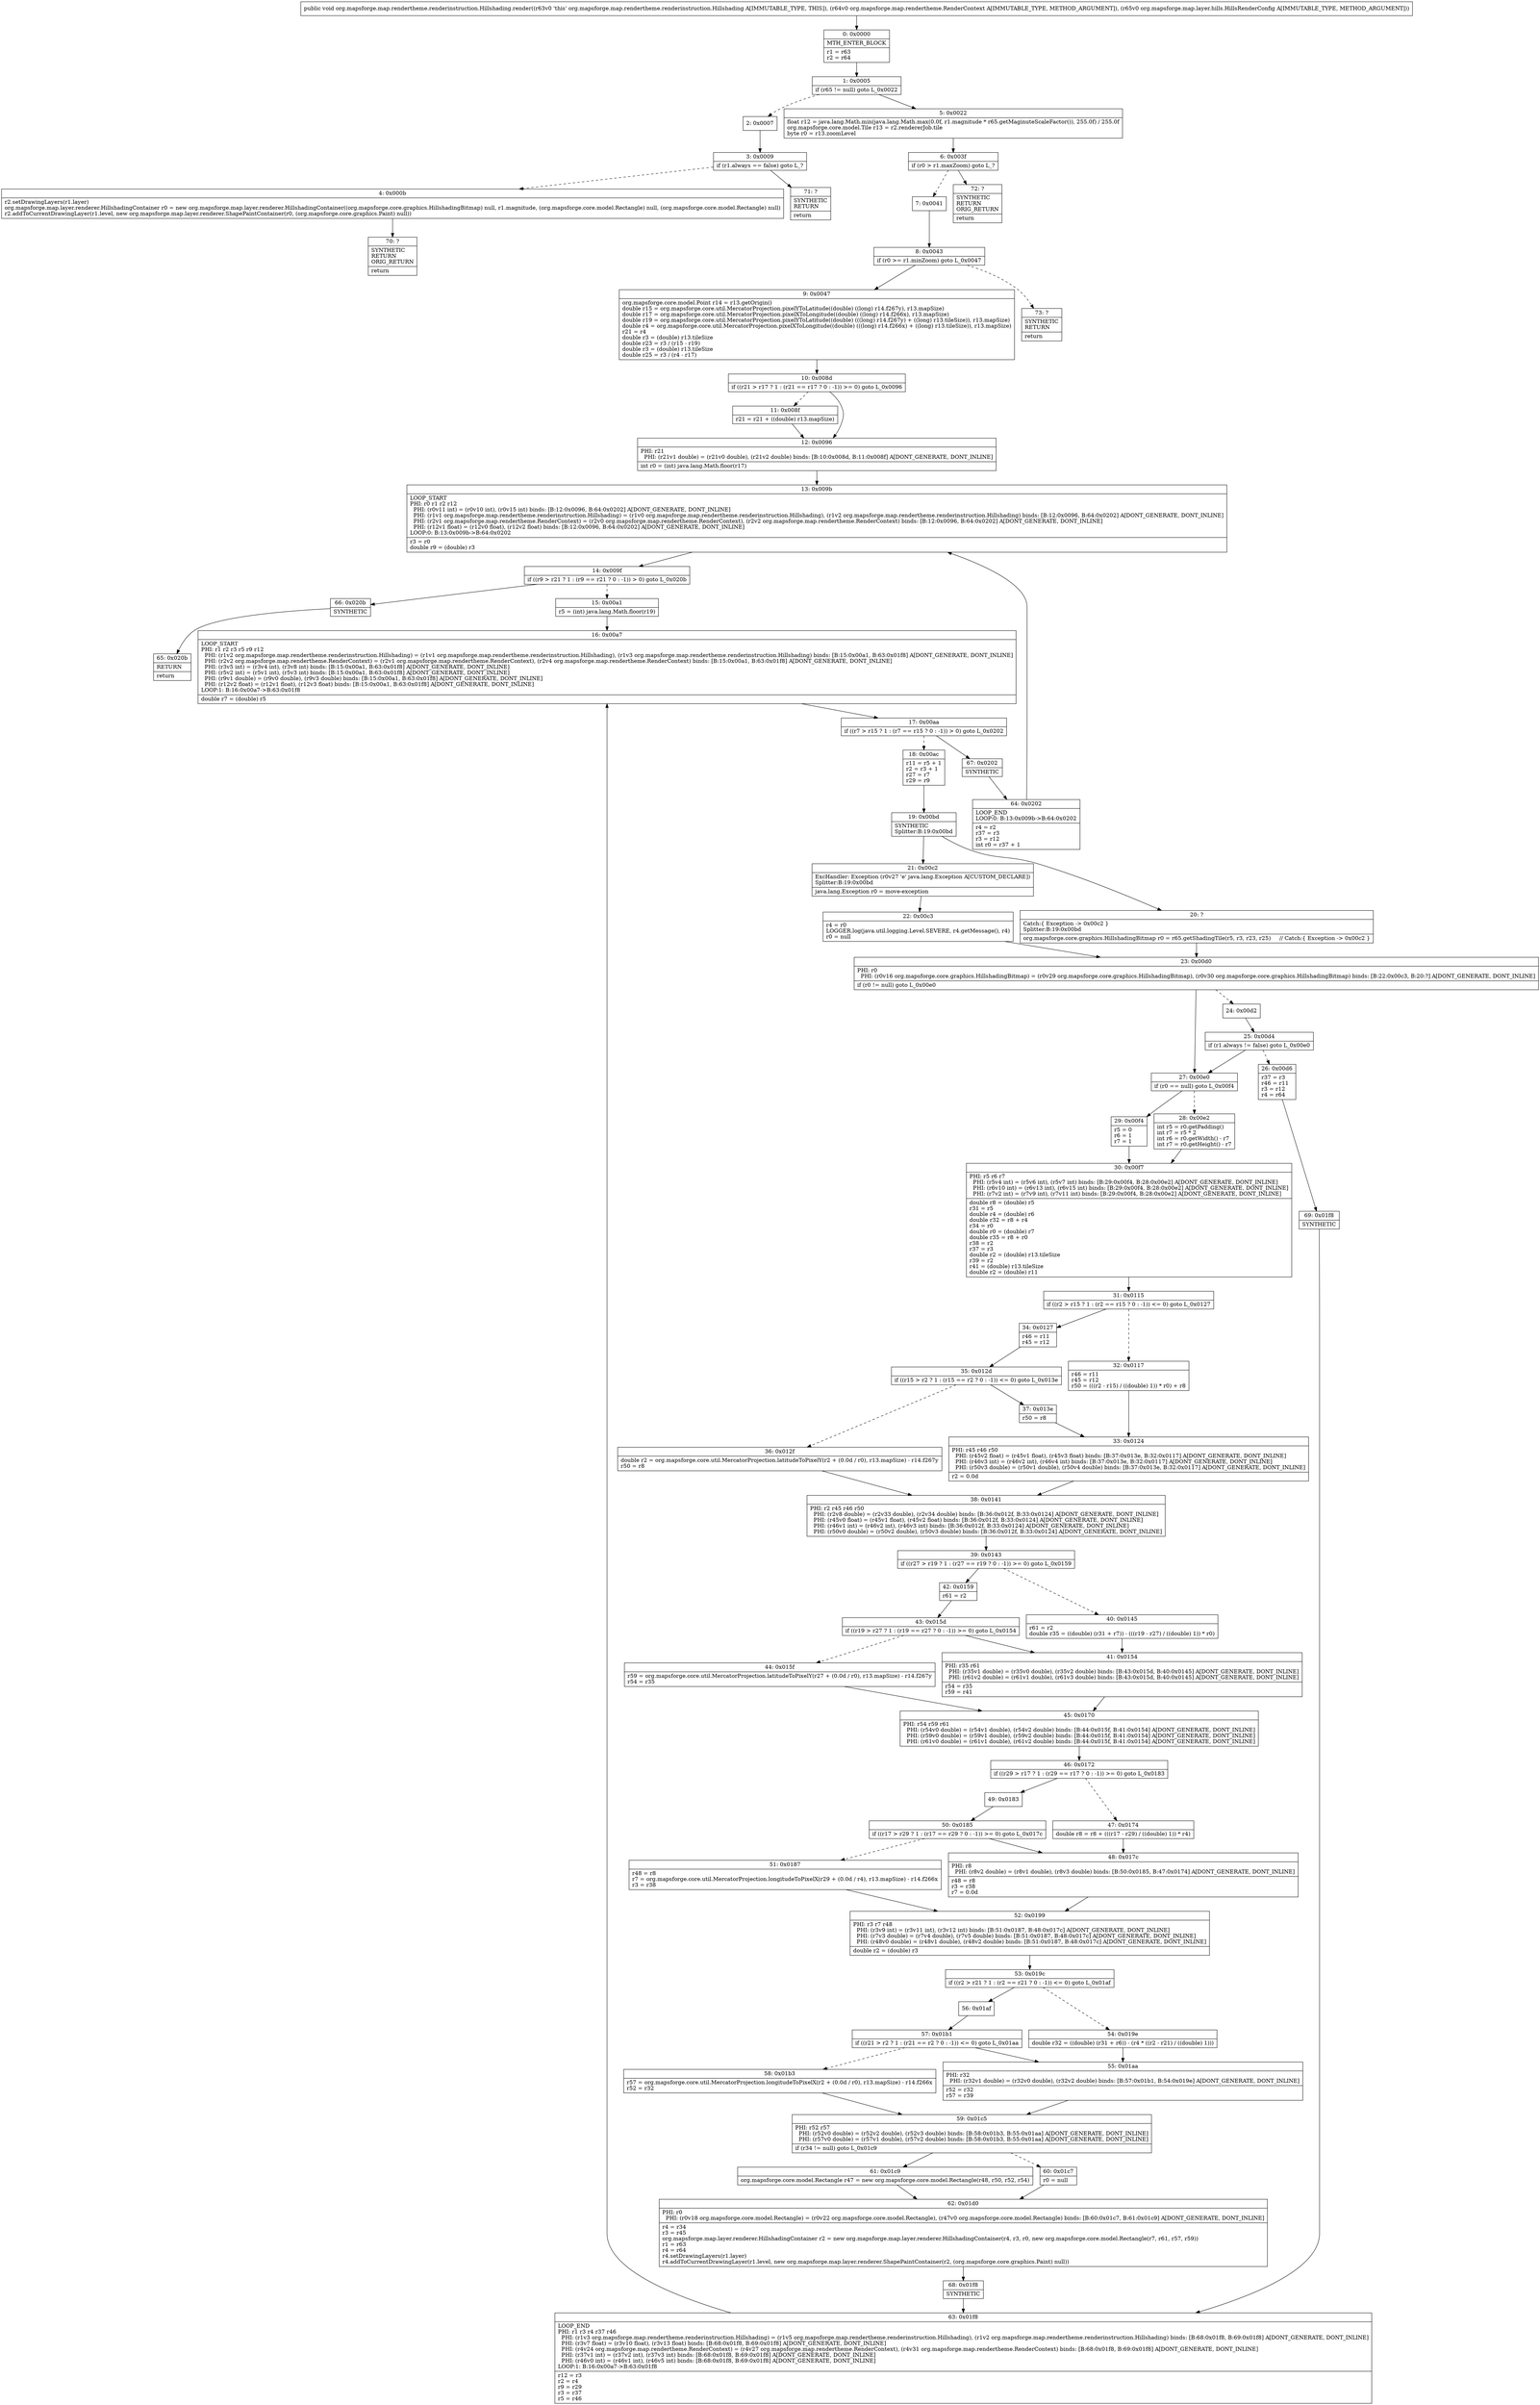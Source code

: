 digraph "CFG fororg.mapsforge.map.rendertheme.renderinstruction.Hillshading.render(Lorg\/mapsforge\/map\/rendertheme\/RenderContext;Lorg\/mapsforge\/map\/layer\/hills\/HillsRenderConfig;)V" {
Node_0 [shape=record,label="{0\:\ 0x0000|MTH_ENTER_BLOCK\l|r1 = r63\lr2 = r64\l}"];
Node_1 [shape=record,label="{1\:\ 0x0005|if (r65 != null) goto L_0x0022\l}"];
Node_2 [shape=record,label="{2\:\ 0x0007}"];
Node_3 [shape=record,label="{3\:\ 0x0009|if (r1.always == false) goto L_?\l}"];
Node_4 [shape=record,label="{4\:\ 0x000b|r2.setDrawingLayers(r1.layer)\lorg.mapsforge.map.layer.renderer.HillshadingContainer r0 = new org.mapsforge.map.layer.renderer.HillshadingContainer((org.mapsforge.core.graphics.HillshadingBitmap) null, r1.magnitude, (org.mapsforge.core.model.Rectangle) null, (org.mapsforge.core.model.Rectangle) null)\lr2.addToCurrentDrawingLayer(r1.level, new org.mapsforge.map.layer.renderer.ShapePaintContainer(r0, (org.mapsforge.core.graphics.Paint) null))\l}"];
Node_5 [shape=record,label="{5\:\ 0x0022|float r12 = java.lang.Math.min(java.lang.Math.max(0.0f, r1.magnitude * r65.getMaginuteScaleFactor()), 255.0f) \/ 255.0f\lorg.mapsforge.core.model.Tile r13 = r2.rendererJob.tile\lbyte r0 = r13.zoomLevel\l}"];
Node_6 [shape=record,label="{6\:\ 0x003f|if (r0 \> r1.maxZoom) goto L_?\l}"];
Node_7 [shape=record,label="{7\:\ 0x0041}"];
Node_8 [shape=record,label="{8\:\ 0x0043|if (r0 \>= r1.minZoom) goto L_0x0047\l}"];
Node_9 [shape=record,label="{9\:\ 0x0047|org.mapsforge.core.model.Point r14 = r13.getOrigin()\ldouble r15 = org.mapsforge.core.util.MercatorProjection.pixelYToLatitude((double) ((long) r14.f267y), r13.mapSize)\ldouble r17 = org.mapsforge.core.util.MercatorProjection.pixelXToLongitude((double) ((long) r14.f266x), r13.mapSize)\ldouble r19 = org.mapsforge.core.util.MercatorProjection.pixelYToLatitude((double) (((long) r14.f267y) + ((long) r13.tileSize)), r13.mapSize)\ldouble r4 = org.mapsforge.core.util.MercatorProjection.pixelXToLongitude((double) (((long) r14.f266x) + ((long) r13.tileSize)), r13.mapSize)\lr21 = r4\ldouble r3 = (double) r13.tileSize\ldouble r23 = r3 \/ (r15 \- r19)\ldouble r3 = (double) r13.tileSize\ldouble r25 = r3 \/ (r4 \- r17)\l}"];
Node_10 [shape=record,label="{10\:\ 0x008d|if ((r21 \> r17 ? 1 : (r21 == r17 ? 0 : \-1)) \>= 0) goto L_0x0096\l}"];
Node_11 [shape=record,label="{11\:\ 0x008f|r21 = r21 + ((double) r13.mapSize)\l}"];
Node_12 [shape=record,label="{12\:\ 0x0096|PHI: r21 \l  PHI: (r21v1 double) = (r21v0 double), (r21v2 double) binds: [B:10:0x008d, B:11:0x008f] A[DONT_GENERATE, DONT_INLINE]\l|int r0 = (int) java.lang.Math.floor(r17)\l}"];
Node_13 [shape=record,label="{13\:\ 0x009b|LOOP_START\lPHI: r0 r1 r2 r12 \l  PHI: (r0v11 int) = (r0v10 int), (r0v15 int) binds: [B:12:0x0096, B:64:0x0202] A[DONT_GENERATE, DONT_INLINE]\l  PHI: (r1v1 org.mapsforge.map.rendertheme.renderinstruction.Hillshading) = (r1v0 org.mapsforge.map.rendertheme.renderinstruction.Hillshading), (r1v2 org.mapsforge.map.rendertheme.renderinstruction.Hillshading) binds: [B:12:0x0096, B:64:0x0202] A[DONT_GENERATE, DONT_INLINE]\l  PHI: (r2v1 org.mapsforge.map.rendertheme.RenderContext) = (r2v0 org.mapsforge.map.rendertheme.RenderContext), (r2v2 org.mapsforge.map.rendertheme.RenderContext) binds: [B:12:0x0096, B:64:0x0202] A[DONT_GENERATE, DONT_INLINE]\l  PHI: (r12v1 float) = (r12v0 float), (r12v2 float) binds: [B:12:0x0096, B:64:0x0202] A[DONT_GENERATE, DONT_INLINE]\lLOOP:0: B:13:0x009b\-\>B:64:0x0202\l|r3 = r0\ldouble r9 = (double) r3\l}"];
Node_14 [shape=record,label="{14\:\ 0x009f|if ((r9 \> r21 ? 1 : (r9 == r21 ? 0 : \-1)) \> 0) goto L_0x020b\l}"];
Node_15 [shape=record,label="{15\:\ 0x00a1|r5 = (int) java.lang.Math.floor(r19)\l}"];
Node_16 [shape=record,label="{16\:\ 0x00a7|LOOP_START\lPHI: r1 r2 r3 r5 r9 r12 \l  PHI: (r1v2 org.mapsforge.map.rendertheme.renderinstruction.Hillshading) = (r1v1 org.mapsforge.map.rendertheme.renderinstruction.Hillshading), (r1v3 org.mapsforge.map.rendertheme.renderinstruction.Hillshading) binds: [B:15:0x00a1, B:63:0x01f8] A[DONT_GENERATE, DONT_INLINE]\l  PHI: (r2v2 org.mapsforge.map.rendertheme.RenderContext) = (r2v1 org.mapsforge.map.rendertheme.RenderContext), (r2v4 org.mapsforge.map.rendertheme.RenderContext) binds: [B:15:0x00a1, B:63:0x01f8] A[DONT_GENERATE, DONT_INLINE]\l  PHI: (r3v5 int) = (r3v4 int), (r3v8 int) binds: [B:15:0x00a1, B:63:0x01f8] A[DONT_GENERATE, DONT_INLINE]\l  PHI: (r5v2 int) = (r5v1 int), (r5v3 int) binds: [B:15:0x00a1, B:63:0x01f8] A[DONT_GENERATE, DONT_INLINE]\l  PHI: (r9v1 double) = (r9v0 double), (r9v3 double) binds: [B:15:0x00a1, B:63:0x01f8] A[DONT_GENERATE, DONT_INLINE]\l  PHI: (r12v2 float) = (r12v1 float), (r12v3 float) binds: [B:15:0x00a1, B:63:0x01f8] A[DONT_GENERATE, DONT_INLINE]\lLOOP:1: B:16:0x00a7\-\>B:63:0x01f8\l|double r7 = (double) r5\l}"];
Node_17 [shape=record,label="{17\:\ 0x00aa|if ((r7 \> r15 ? 1 : (r7 == r15 ? 0 : \-1)) \> 0) goto L_0x0202\l}"];
Node_18 [shape=record,label="{18\:\ 0x00ac|r11 = r5 + 1\lr2 = r3 + 1\lr27 = r7\lr29 = r9\l}"];
Node_19 [shape=record,label="{19\:\ 0x00bd|SYNTHETIC\lSplitter:B:19:0x00bd\l}"];
Node_20 [shape=record,label="{20\:\ ?|Catch:\{ Exception \-\> 0x00c2 \}\lSplitter:B:19:0x00bd\l|org.mapsforge.core.graphics.HillshadingBitmap r0 = r65.getShadingTile(r5, r3, r23, r25)     \/\/ Catch:\{ Exception \-\> 0x00c2 \}\l}"];
Node_21 [shape=record,label="{21\:\ 0x00c2|ExcHandler: Exception (r0v27 'e' java.lang.Exception A[CUSTOM_DECLARE])\lSplitter:B:19:0x00bd\l|java.lang.Exception r0 = move\-exception\l}"];
Node_22 [shape=record,label="{22\:\ 0x00c3|r4 = r0\lLOGGER.log(java.util.logging.Level.SEVERE, r4.getMessage(), r4)\lr0 = null\l}"];
Node_23 [shape=record,label="{23\:\ 0x00d0|PHI: r0 \l  PHI: (r0v16 org.mapsforge.core.graphics.HillshadingBitmap) = (r0v29 org.mapsforge.core.graphics.HillshadingBitmap), (r0v30 org.mapsforge.core.graphics.HillshadingBitmap) binds: [B:22:0x00c3, B:20:?] A[DONT_GENERATE, DONT_INLINE]\l|if (r0 != null) goto L_0x00e0\l}"];
Node_24 [shape=record,label="{24\:\ 0x00d2}"];
Node_25 [shape=record,label="{25\:\ 0x00d4|if (r1.always != false) goto L_0x00e0\l}"];
Node_26 [shape=record,label="{26\:\ 0x00d6|r37 = r3\lr46 = r11\lr3 = r12\lr4 = r64\l}"];
Node_27 [shape=record,label="{27\:\ 0x00e0|if (r0 == null) goto L_0x00f4\l}"];
Node_28 [shape=record,label="{28\:\ 0x00e2|int r5 = r0.getPadding()\lint r7 = r5 * 2\lint r6 = r0.getWidth() \- r7\lint r7 = r0.getHeight() \- r7\l}"];
Node_29 [shape=record,label="{29\:\ 0x00f4|r5 = 0\lr6 = 1\lr7 = 1\l}"];
Node_30 [shape=record,label="{30\:\ 0x00f7|PHI: r5 r6 r7 \l  PHI: (r5v4 int) = (r5v6 int), (r5v7 int) binds: [B:29:0x00f4, B:28:0x00e2] A[DONT_GENERATE, DONT_INLINE]\l  PHI: (r6v10 int) = (r6v13 int), (r6v15 int) binds: [B:29:0x00f4, B:28:0x00e2] A[DONT_GENERATE, DONT_INLINE]\l  PHI: (r7v2 int) = (r7v9 int), (r7v11 int) binds: [B:29:0x00f4, B:28:0x00e2] A[DONT_GENERATE, DONT_INLINE]\l|double r8 = (double) r5\lr31 = r5\ldouble r4 = (double) r6\ldouble r32 = r8 + r4\lr34 = r0\ldouble r0 = (double) r7\ldouble r35 = r8 + r0\lr38 = r2\lr37 = r3\ldouble r2 = (double) r13.tileSize\lr39 = r2\lr41 = (double) r13.tileSize\ldouble r2 = (double) r11\l}"];
Node_31 [shape=record,label="{31\:\ 0x0115|if ((r2 \> r15 ? 1 : (r2 == r15 ? 0 : \-1)) \<= 0) goto L_0x0127\l}"];
Node_32 [shape=record,label="{32\:\ 0x0117|r46 = r11\lr45 = r12\lr50 = (((r2 \- r15) \/ ((double) 1)) * r0) + r8\l}"];
Node_33 [shape=record,label="{33\:\ 0x0124|PHI: r45 r46 r50 \l  PHI: (r45v2 float) = (r45v1 float), (r45v3 float) binds: [B:37:0x013e, B:32:0x0117] A[DONT_GENERATE, DONT_INLINE]\l  PHI: (r46v3 int) = (r46v2 int), (r46v4 int) binds: [B:37:0x013e, B:32:0x0117] A[DONT_GENERATE, DONT_INLINE]\l  PHI: (r50v3 double) = (r50v1 double), (r50v4 double) binds: [B:37:0x013e, B:32:0x0117] A[DONT_GENERATE, DONT_INLINE]\l|r2 = 0.0d\l}"];
Node_34 [shape=record,label="{34\:\ 0x0127|r46 = r11\lr45 = r12\l}"];
Node_35 [shape=record,label="{35\:\ 0x012d|if ((r15 \> r2 ? 1 : (r15 == r2 ? 0 : \-1)) \<= 0) goto L_0x013e\l}"];
Node_36 [shape=record,label="{36\:\ 0x012f|double r2 = org.mapsforge.core.util.MercatorProjection.latitudeToPixelY(r2 + (0.0d \/ r0), r13.mapSize) \- r14.f267y\lr50 = r8\l}"];
Node_37 [shape=record,label="{37\:\ 0x013e|r50 = r8\l}"];
Node_38 [shape=record,label="{38\:\ 0x0141|PHI: r2 r45 r46 r50 \l  PHI: (r2v8 double) = (r2v33 double), (r2v34 double) binds: [B:36:0x012f, B:33:0x0124] A[DONT_GENERATE, DONT_INLINE]\l  PHI: (r45v0 float) = (r45v1 float), (r45v2 float) binds: [B:36:0x012f, B:33:0x0124] A[DONT_GENERATE, DONT_INLINE]\l  PHI: (r46v1 int) = (r46v2 int), (r46v3 int) binds: [B:36:0x012f, B:33:0x0124] A[DONT_GENERATE, DONT_INLINE]\l  PHI: (r50v0 double) = (r50v2 double), (r50v3 double) binds: [B:36:0x012f, B:33:0x0124] A[DONT_GENERATE, DONT_INLINE]\l}"];
Node_39 [shape=record,label="{39\:\ 0x0143|if ((r27 \> r19 ? 1 : (r27 == r19 ? 0 : \-1)) \>= 0) goto L_0x0159\l}"];
Node_40 [shape=record,label="{40\:\ 0x0145|r61 = r2\ldouble r35 = ((double) (r31 + r7)) \- (((r19 \- r27) \/ ((double) 1)) * r0)\l}"];
Node_41 [shape=record,label="{41\:\ 0x0154|PHI: r35 r61 \l  PHI: (r35v1 double) = (r35v0 double), (r35v2 double) binds: [B:43:0x015d, B:40:0x0145] A[DONT_GENERATE, DONT_INLINE]\l  PHI: (r61v2 double) = (r61v1 double), (r61v3 double) binds: [B:43:0x015d, B:40:0x0145] A[DONT_GENERATE, DONT_INLINE]\l|r54 = r35\lr59 = r41\l}"];
Node_42 [shape=record,label="{42\:\ 0x0159|r61 = r2\l}"];
Node_43 [shape=record,label="{43\:\ 0x015d|if ((r19 \> r27 ? 1 : (r19 == r27 ? 0 : \-1)) \>= 0) goto L_0x0154\l}"];
Node_44 [shape=record,label="{44\:\ 0x015f|r59 = org.mapsforge.core.util.MercatorProjection.latitudeToPixelY(r27 + (0.0d \/ r0), r13.mapSize) \- r14.f267y\lr54 = r35\l}"];
Node_45 [shape=record,label="{45\:\ 0x0170|PHI: r54 r59 r61 \l  PHI: (r54v0 double) = (r54v1 double), (r54v2 double) binds: [B:44:0x015f, B:41:0x0154] A[DONT_GENERATE, DONT_INLINE]\l  PHI: (r59v0 double) = (r59v1 double), (r59v2 double) binds: [B:44:0x015f, B:41:0x0154] A[DONT_GENERATE, DONT_INLINE]\l  PHI: (r61v0 double) = (r61v1 double), (r61v2 double) binds: [B:44:0x015f, B:41:0x0154] A[DONT_GENERATE, DONT_INLINE]\l}"];
Node_46 [shape=record,label="{46\:\ 0x0172|if ((r29 \> r17 ? 1 : (r29 == r17 ? 0 : \-1)) \>= 0) goto L_0x0183\l}"];
Node_47 [shape=record,label="{47\:\ 0x0174|double r8 = r8 + (((r17 \- r29) \/ ((double) 1)) * r4)\l}"];
Node_48 [shape=record,label="{48\:\ 0x017c|PHI: r8 \l  PHI: (r8v2 double) = (r8v1 double), (r8v3 double) binds: [B:50:0x0185, B:47:0x0174] A[DONT_GENERATE, DONT_INLINE]\l|r48 = r8\lr3 = r38\lr7 = 0.0d\l}"];
Node_49 [shape=record,label="{49\:\ 0x0183}"];
Node_50 [shape=record,label="{50\:\ 0x0185|if ((r17 \> r29 ? 1 : (r17 == r29 ? 0 : \-1)) \>= 0) goto L_0x017c\l}"];
Node_51 [shape=record,label="{51\:\ 0x0187|r48 = r8\lr7 = org.mapsforge.core.util.MercatorProjection.longitudeToPixelX(r29 + (0.0d \/ r4), r13.mapSize) \- r14.f266x\lr3 = r38\l}"];
Node_52 [shape=record,label="{52\:\ 0x0199|PHI: r3 r7 r48 \l  PHI: (r3v9 int) = (r3v11 int), (r3v12 int) binds: [B:51:0x0187, B:48:0x017c] A[DONT_GENERATE, DONT_INLINE]\l  PHI: (r7v3 double) = (r7v4 double), (r7v5 double) binds: [B:51:0x0187, B:48:0x017c] A[DONT_GENERATE, DONT_INLINE]\l  PHI: (r48v0 double) = (r48v1 double), (r48v2 double) binds: [B:51:0x0187, B:48:0x017c] A[DONT_GENERATE, DONT_INLINE]\l|double r2 = (double) r3\l}"];
Node_53 [shape=record,label="{53\:\ 0x019c|if ((r2 \> r21 ? 1 : (r2 == r21 ? 0 : \-1)) \<= 0) goto L_0x01af\l}"];
Node_54 [shape=record,label="{54\:\ 0x019e|double r32 = ((double) (r31 + r6)) \- (r4 * ((r2 \- r21) \/ ((double) 1)))\l}"];
Node_55 [shape=record,label="{55\:\ 0x01aa|PHI: r32 \l  PHI: (r32v1 double) = (r32v0 double), (r32v2 double) binds: [B:57:0x01b1, B:54:0x019e] A[DONT_GENERATE, DONT_INLINE]\l|r52 = r32\lr57 = r39\l}"];
Node_56 [shape=record,label="{56\:\ 0x01af}"];
Node_57 [shape=record,label="{57\:\ 0x01b1|if ((r21 \> r2 ? 1 : (r21 == r2 ? 0 : \-1)) \<= 0) goto L_0x01aa\l}"];
Node_58 [shape=record,label="{58\:\ 0x01b3|r57 = org.mapsforge.core.util.MercatorProjection.longitudeToPixelX(r2 + (0.0d \/ r0), r13.mapSize) \- r14.f266x\lr52 = r32\l}"];
Node_59 [shape=record,label="{59\:\ 0x01c5|PHI: r52 r57 \l  PHI: (r52v0 double) = (r52v2 double), (r52v3 double) binds: [B:58:0x01b3, B:55:0x01aa] A[DONT_GENERATE, DONT_INLINE]\l  PHI: (r57v0 double) = (r57v1 double), (r57v2 double) binds: [B:58:0x01b3, B:55:0x01aa] A[DONT_GENERATE, DONT_INLINE]\l|if (r34 != null) goto L_0x01c9\l}"];
Node_60 [shape=record,label="{60\:\ 0x01c7|r0 = null\l}"];
Node_61 [shape=record,label="{61\:\ 0x01c9|org.mapsforge.core.model.Rectangle r47 = new org.mapsforge.core.model.Rectangle(r48, r50, r52, r54)\l}"];
Node_62 [shape=record,label="{62\:\ 0x01d0|PHI: r0 \l  PHI: (r0v18 org.mapsforge.core.model.Rectangle) = (r0v22 org.mapsforge.core.model.Rectangle), (r47v0 org.mapsforge.core.model.Rectangle) binds: [B:60:0x01c7, B:61:0x01c9] A[DONT_GENERATE, DONT_INLINE]\l|r4 = r34\lr3 = r45\lorg.mapsforge.map.layer.renderer.HillshadingContainer r2 = new org.mapsforge.map.layer.renderer.HillshadingContainer(r4, r3, r0, new org.mapsforge.core.model.Rectangle(r7, r61, r57, r59))\lr1 = r63\lr4 = r64\lr4.setDrawingLayers(r1.layer)\lr4.addToCurrentDrawingLayer(r1.level, new org.mapsforge.map.layer.renderer.ShapePaintContainer(r2, (org.mapsforge.core.graphics.Paint) null))\l}"];
Node_63 [shape=record,label="{63\:\ 0x01f8|LOOP_END\lPHI: r1 r3 r4 r37 r46 \l  PHI: (r1v3 org.mapsforge.map.rendertheme.renderinstruction.Hillshading) = (r1v5 org.mapsforge.map.rendertheme.renderinstruction.Hillshading), (r1v2 org.mapsforge.map.rendertheme.renderinstruction.Hillshading) binds: [B:68:0x01f8, B:69:0x01f8] A[DONT_GENERATE, DONT_INLINE]\l  PHI: (r3v7 float) = (r3v10 float), (r3v13 float) binds: [B:68:0x01f8, B:69:0x01f8] A[DONT_GENERATE, DONT_INLINE]\l  PHI: (r4v24 org.mapsforge.map.rendertheme.RenderContext) = (r4v27 org.mapsforge.map.rendertheme.RenderContext), (r4v31 org.mapsforge.map.rendertheme.RenderContext) binds: [B:68:0x01f8, B:69:0x01f8] A[DONT_GENERATE, DONT_INLINE]\l  PHI: (r37v1 int) = (r37v2 int), (r37v3 int) binds: [B:68:0x01f8, B:69:0x01f8] A[DONT_GENERATE, DONT_INLINE]\l  PHI: (r46v0 int) = (r46v1 int), (r46v5 int) binds: [B:68:0x01f8, B:69:0x01f8] A[DONT_GENERATE, DONT_INLINE]\lLOOP:1: B:16:0x00a7\-\>B:63:0x01f8\l|r12 = r3\lr2 = r4\lr9 = r29\lr3 = r37\lr5 = r46\l}"];
Node_64 [shape=record,label="{64\:\ 0x0202|LOOP_END\lLOOP:0: B:13:0x009b\-\>B:64:0x0202\l|r4 = r2\lr37 = r3\lr3 = r12\lint r0 = r37 + 1\l}"];
Node_65 [shape=record,label="{65\:\ 0x020b|RETURN\l|return\l}"];
Node_66 [shape=record,label="{66\:\ 0x020b|SYNTHETIC\l}"];
Node_67 [shape=record,label="{67\:\ 0x0202|SYNTHETIC\l}"];
Node_68 [shape=record,label="{68\:\ 0x01f8|SYNTHETIC\l}"];
Node_69 [shape=record,label="{69\:\ 0x01f8|SYNTHETIC\l}"];
Node_70 [shape=record,label="{70\:\ ?|SYNTHETIC\lRETURN\lORIG_RETURN\l|return\l}"];
Node_71 [shape=record,label="{71\:\ ?|SYNTHETIC\lRETURN\l|return\l}"];
Node_72 [shape=record,label="{72\:\ ?|SYNTHETIC\lRETURN\lORIG_RETURN\l|return\l}"];
Node_73 [shape=record,label="{73\:\ ?|SYNTHETIC\lRETURN\l|return\l}"];
MethodNode[shape=record,label="{public void org.mapsforge.map.rendertheme.renderinstruction.Hillshading.render((r63v0 'this' org.mapsforge.map.rendertheme.renderinstruction.Hillshading A[IMMUTABLE_TYPE, THIS]), (r64v0 org.mapsforge.map.rendertheme.RenderContext A[IMMUTABLE_TYPE, METHOD_ARGUMENT]), (r65v0 org.mapsforge.map.layer.hills.HillsRenderConfig A[IMMUTABLE_TYPE, METHOD_ARGUMENT])) }"];
MethodNode -> Node_0;
Node_0 -> Node_1;
Node_1 -> Node_2[style=dashed];
Node_1 -> Node_5;
Node_2 -> Node_3;
Node_3 -> Node_4[style=dashed];
Node_3 -> Node_71;
Node_4 -> Node_70;
Node_5 -> Node_6;
Node_6 -> Node_7[style=dashed];
Node_6 -> Node_72;
Node_7 -> Node_8;
Node_8 -> Node_9;
Node_8 -> Node_73[style=dashed];
Node_9 -> Node_10;
Node_10 -> Node_11[style=dashed];
Node_10 -> Node_12;
Node_11 -> Node_12;
Node_12 -> Node_13;
Node_13 -> Node_14;
Node_14 -> Node_15[style=dashed];
Node_14 -> Node_66;
Node_15 -> Node_16;
Node_16 -> Node_17;
Node_17 -> Node_18[style=dashed];
Node_17 -> Node_67;
Node_18 -> Node_19;
Node_19 -> Node_20;
Node_19 -> Node_21;
Node_20 -> Node_23;
Node_21 -> Node_22;
Node_22 -> Node_23;
Node_23 -> Node_24[style=dashed];
Node_23 -> Node_27;
Node_24 -> Node_25;
Node_25 -> Node_26[style=dashed];
Node_25 -> Node_27;
Node_26 -> Node_69;
Node_27 -> Node_28[style=dashed];
Node_27 -> Node_29;
Node_28 -> Node_30;
Node_29 -> Node_30;
Node_30 -> Node_31;
Node_31 -> Node_32[style=dashed];
Node_31 -> Node_34;
Node_32 -> Node_33;
Node_33 -> Node_38;
Node_34 -> Node_35;
Node_35 -> Node_36[style=dashed];
Node_35 -> Node_37;
Node_36 -> Node_38;
Node_37 -> Node_33;
Node_38 -> Node_39;
Node_39 -> Node_40[style=dashed];
Node_39 -> Node_42;
Node_40 -> Node_41;
Node_41 -> Node_45;
Node_42 -> Node_43;
Node_43 -> Node_41;
Node_43 -> Node_44[style=dashed];
Node_44 -> Node_45;
Node_45 -> Node_46;
Node_46 -> Node_47[style=dashed];
Node_46 -> Node_49;
Node_47 -> Node_48;
Node_48 -> Node_52;
Node_49 -> Node_50;
Node_50 -> Node_48;
Node_50 -> Node_51[style=dashed];
Node_51 -> Node_52;
Node_52 -> Node_53;
Node_53 -> Node_54[style=dashed];
Node_53 -> Node_56;
Node_54 -> Node_55;
Node_55 -> Node_59;
Node_56 -> Node_57;
Node_57 -> Node_55;
Node_57 -> Node_58[style=dashed];
Node_58 -> Node_59;
Node_59 -> Node_60[style=dashed];
Node_59 -> Node_61;
Node_60 -> Node_62;
Node_61 -> Node_62;
Node_62 -> Node_68;
Node_63 -> Node_16;
Node_64 -> Node_13;
Node_66 -> Node_65;
Node_67 -> Node_64;
Node_68 -> Node_63;
Node_69 -> Node_63;
}

